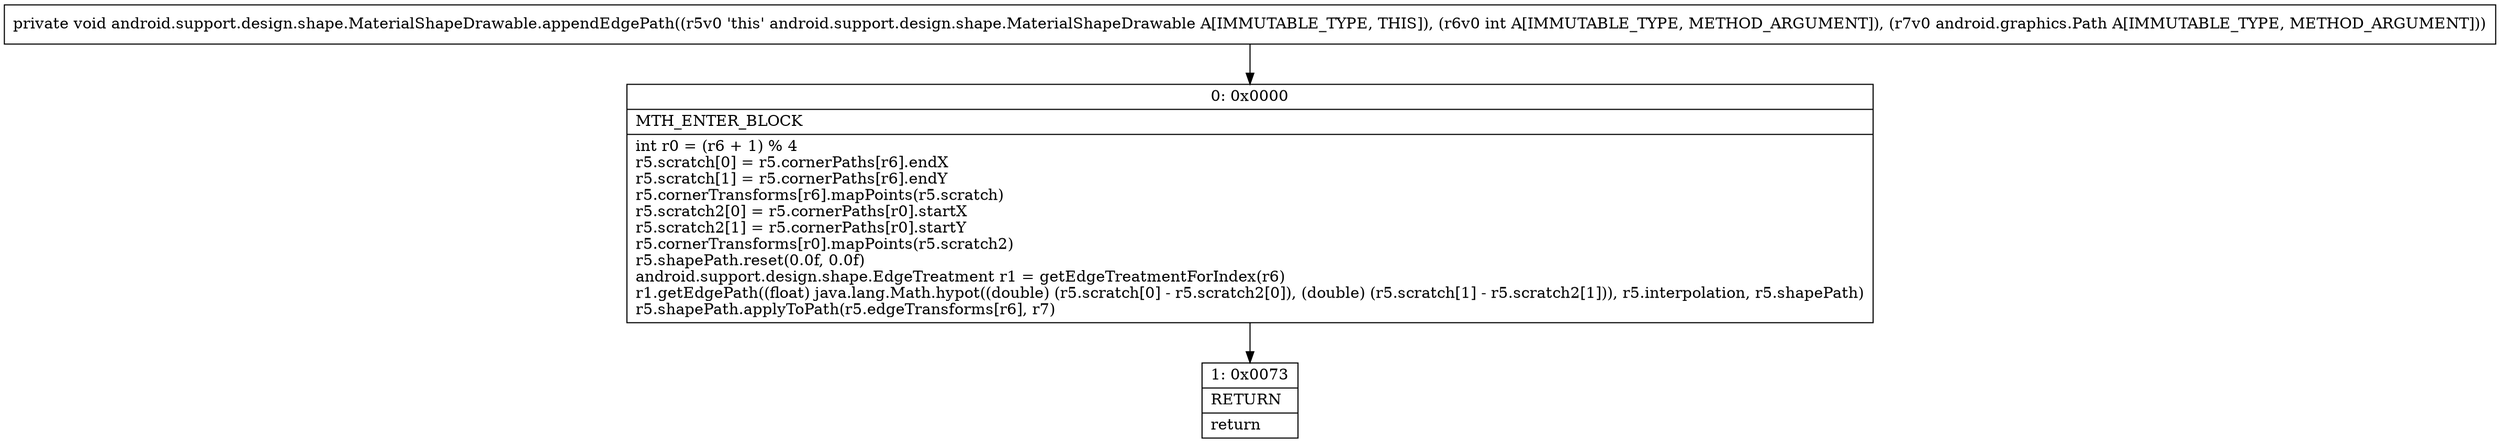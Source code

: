 digraph "CFG forandroid.support.design.shape.MaterialShapeDrawable.appendEdgePath(ILandroid\/graphics\/Path;)V" {
Node_0 [shape=record,label="{0\:\ 0x0000|MTH_ENTER_BLOCK\l|int r0 = (r6 + 1) % 4\lr5.scratch[0] = r5.cornerPaths[r6].endX\lr5.scratch[1] = r5.cornerPaths[r6].endY\lr5.cornerTransforms[r6].mapPoints(r5.scratch)\lr5.scratch2[0] = r5.cornerPaths[r0].startX\lr5.scratch2[1] = r5.cornerPaths[r0].startY\lr5.cornerTransforms[r0].mapPoints(r5.scratch2)\lr5.shapePath.reset(0.0f, 0.0f)\landroid.support.design.shape.EdgeTreatment r1 = getEdgeTreatmentForIndex(r6)\lr1.getEdgePath((float) java.lang.Math.hypot((double) (r5.scratch[0] \- r5.scratch2[0]), (double) (r5.scratch[1] \- r5.scratch2[1])), r5.interpolation, r5.shapePath)\lr5.shapePath.applyToPath(r5.edgeTransforms[r6], r7)\l}"];
Node_1 [shape=record,label="{1\:\ 0x0073|RETURN\l|return\l}"];
MethodNode[shape=record,label="{private void android.support.design.shape.MaterialShapeDrawable.appendEdgePath((r5v0 'this' android.support.design.shape.MaterialShapeDrawable A[IMMUTABLE_TYPE, THIS]), (r6v0 int A[IMMUTABLE_TYPE, METHOD_ARGUMENT]), (r7v0 android.graphics.Path A[IMMUTABLE_TYPE, METHOD_ARGUMENT])) }"];
MethodNode -> Node_0;
Node_0 -> Node_1;
}

